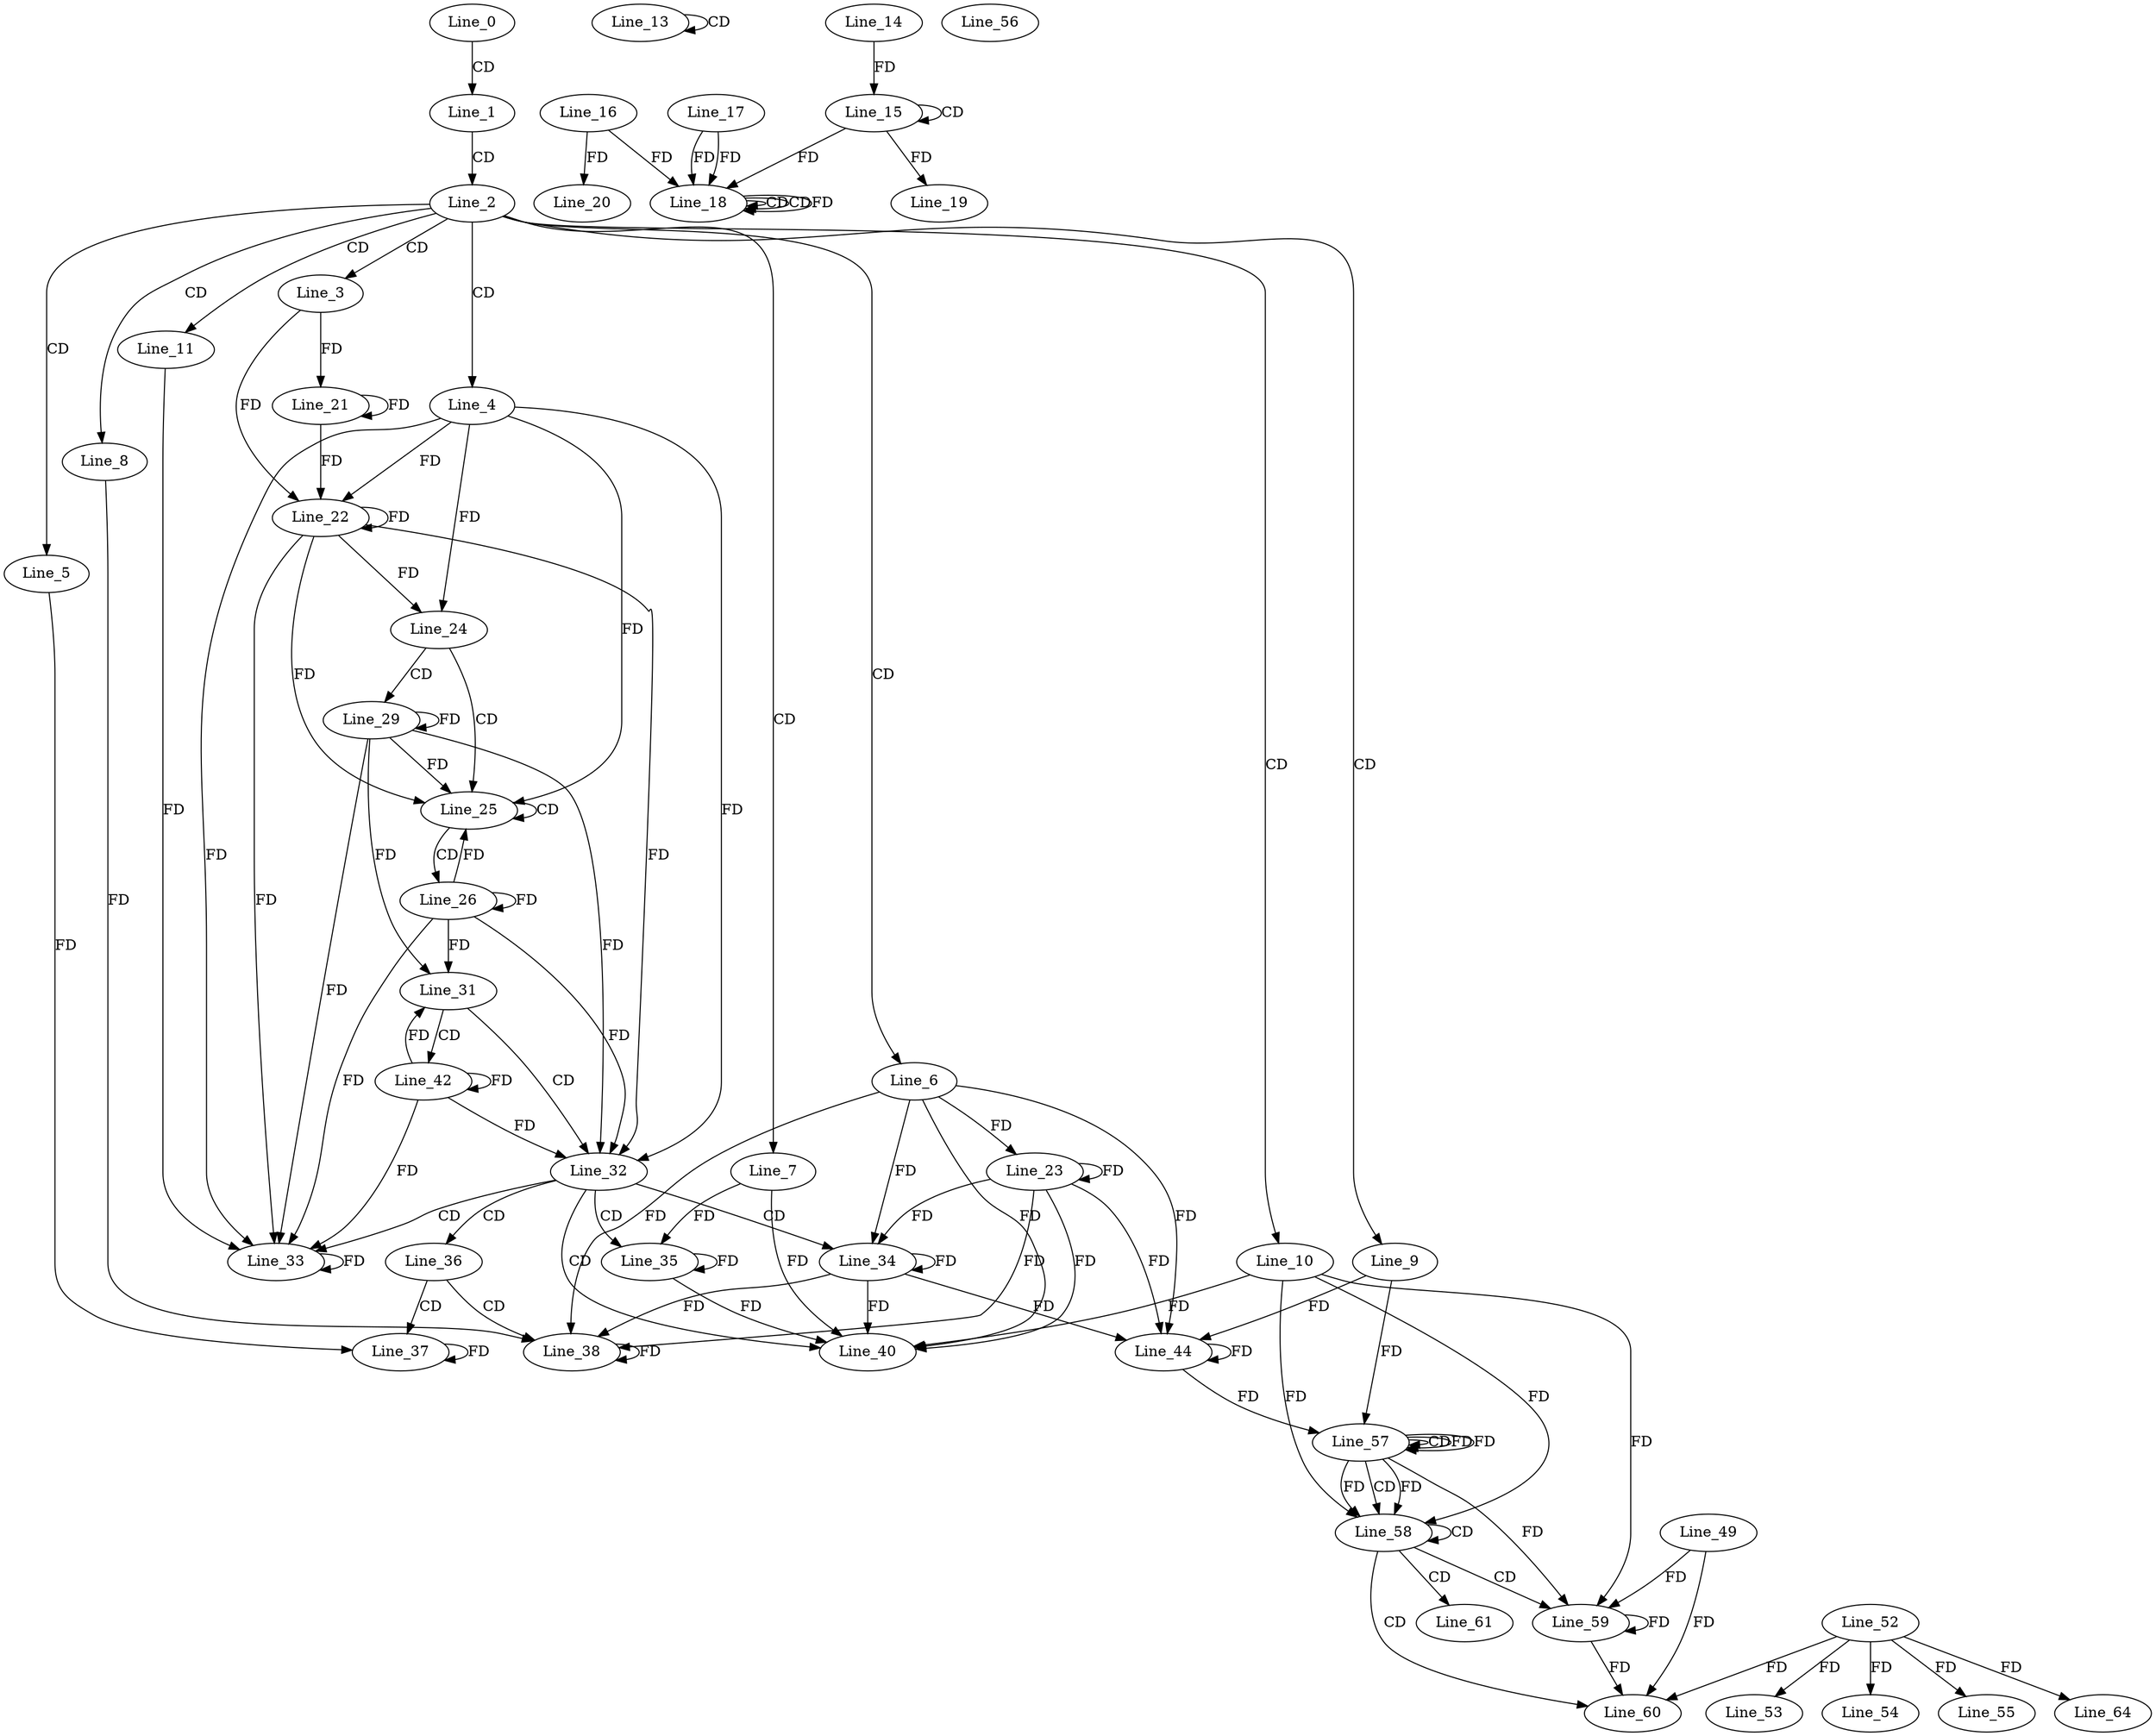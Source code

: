 digraph G {
  Line_0;
  Line_1;
  Line_2;
  Line_3;
  Line_4;
  Line_5;
  Line_6;
  Line_7;
  Line_8;
  Line_9;
  Line_10;
  Line_11;
  Line_13;
  Line_13;
  Line_15;
  Line_15;
  Line_14;
  Line_18;
  Line_17;
  Line_18;
  Line_18;
  Line_18;
  Line_16;
  Line_19;
  Line_20;
  Line_21;
  Line_22;
  Line_22;
  Line_23;
  Line_24;
  Line_25;
  Line_25;
  Line_25;
  Line_25;
  Line_26;
  Line_26;
  Line_29;
  Line_29;
  Line_31;
  Line_32;
  Line_32;
  Line_33;
  Line_33;
  Line_34;
  Line_34;
  Line_35;
  Line_35;
  Line_36;
  Line_37;
  Line_38;
  Line_40;
  Line_42;
  Line_42;
  Line_44;
  Line_52;
  Line_53;
  Line_54;
  Line_55;
  Line_56;
  Line_57;
  Line_57;
  Line_57;
  Line_58;
  Line_58;
  Line_59;
  Line_49;
  Line_59;
  Line_60;
  Line_61;
  Line_64;
  Line_0 -> Line_1 [ label="CD" ];
  Line_1 -> Line_2 [ label="CD" ];
  Line_2 -> Line_3 [ label="CD" ];
  Line_2 -> Line_4 [ label="CD" ];
  Line_2 -> Line_5 [ label="CD" ];
  Line_2 -> Line_6 [ label="CD" ];
  Line_2 -> Line_7 [ label="CD" ];
  Line_2 -> Line_8 [ label="CD" ];
  Line_2 -> Line_9 [ label="CD" ];
  Line_2 -> Line_10 [ label="CD" ];
  Line_2 -> Line_11 [ label="CD" ];
  Line_13 -> Line_13 [ label="CD" ];
  Line_15 -> Line_15 [ label="CD" ];
  Line_14 -> Line_15 [ label="FD" ];
  Line_15 -> Line_18 [ label="FD" ];
  Line_17 -> Line_18 [ label="FD" ];
  Line_18 -> Line_18 [ label="CD" ];
  Line_18 -> Line_18 [ label="CD" ];
  Line_16 -> Line_18 [ label="FD" ];
  Line_17 -> Line_18 [ label="FD" ];
  Line_18 -> Line_18 [ label="FD" ];
  Line_15 -> Line_19 [ label="FD" ];
  Line_16 -> Line_20 [ label="FD" ];
  Line_3 -> Line_21 [ label="FD" ];
  Line_21 -> Line_21 [ label="FD" ];
  Line_4 -> Line_22 [ label="FD" ];
  Line_22 -> Line_22 [ label="FD" ];
  Line_3 -> Line_22 [ label="FD" ];
  Line_21 -> Line_22 [ label="FD" ];
  Line_6 -> Line_23 [ label="FD" ];
  Line_23 -> Line_23 [ label="FD" ];
  Line_4 -> Line_24 [ label="FD" ];
  Line_22 -> Line_24 [ label="FD" ];
  Line_24 -> Line_25 [ label="CD" ];
  Line_25 -> Line_25 [ label="CD" ];
  Line_4 -> Line_25 [ label="FD" ];
  Line_22 -> Line_25 [ label="FD" ];
  Line_25 -> Line_26 [ label="CD" ];
  Line_26 -> Line_26 [ label="FD" ];
  Line_24 -> Line_29 [ label="CD" ];
  Line_29 -> Line_29 [ label="FD" ];
  Line_26 -> Line_31 [ label="FD" ];
  Line_29 -> Line_31 [ label="FD" ];
  Line_31 -> Line_32 [ label="CD" ];
  Line_26 -> Line_32 [ label="FD" ];
  Line_29 -> Line_32 [ label="FD" ];
  Line_4 -> Line_32 [ label="FD" ];
  Line_22 -> Line_32 [ label="FD" ];
  Line_32 -> Line_33 [ label="CD" ];
  Line_33 -> Line_33 [ label="FD" ];
  Line_11 -> Line_33 [ label="FD" ];
  Line_26 -> Line_33 [ label="FD" ];
  Line_29 -> Line_33 [ label="FD" ];
  Line_4 -> Line_33 [ label="FD" ];
  Line_22 -> Line_33 [ label="FD" ];
  Line_32 -> Line_34 [ label="CD" ];
  Line_34 -> Line_34 [ label="FD" ];
  Line_6 -> Line_34 [ label="FD" ];
  Line_23 -> Line_34 [ label="FD" ];
  Line_32 -> Line_35 [ label="CD" ];
  Line_35 -> Line_35 [ label="FD" ];
  Line_7 -> Line_35 [ label="FD" ];
  Line_32 -> Line_36 [ label="CD" ];
  Line_36 -> Line_37 [ label="CD" ];
  Line_37 -> Line_37 [ label="FD" ];
  Line_5 -> Line_37 [ label="FD" ];
  Line_36 -> Line_38 [ label="CD" ];
  Line_38 -> Line_38 [ label="FD" ];
  Line_8 -> Line_38 [ label="FD" ];
  Line_34 -> Line_38 [ label="FD" ];
  Line_6 -> Line_38 [ label="FD" ];
  Line_23 -> Line_38 [ label="FD" ];
  Line_32 -> Line_40 [ label="CD" ];
  Line_10 -> Line_40 [ label="FD" ];
  Line_34 -> Line_40 [ label="FD" ];
  Line_6 -> Line_40 [ label="FD" ];
  Line_23 -> Line_40 [ label="FD" ];
  Line_35 -> Line_40 [ label="FD" ];
  Line_7 -> Line_40 [ label="FD" ];
  Line_31 -> Line_42 [ label="CD" ];
  Line_42 -> Line_42 [ label="FD" ];
  Line_9 -> Line_44 [ label="FD" ];
  Line_44 -> Line_44 [ label="FD" ];
  Line_34 -> Line_44 [ label="FD" ];
  Line_6 -> Line_44 [ label="FD" ];
  Line_23 -> Line_44 [ label="FD" ];
  Line_52 -> Line_53 [ label="FD" ];
  Line_52 -> Line_54 [ label="FD" ];
  Line_52 -> Line_55 [ label="FD" ];
  Line_9 -> Line_57 [ label="FD" ];
  Line_44 -> Line_57 [ label="FD" ];
  Line_57 -> Line_57 [ label="CD" ];
  Line_57 -> Line_57 [ label="FD" ];
  Line_57 -> Line_58 [ label="CD" ];
  Line_10 -> Line_58 [ label="FD" ];
  Line_57 -> Line_58 [ label="FD" ];
  Line_58 -> Line_58 [ label="CD" ];
  Line_10 -> Line_58 [ label="FD" ];
  Line_57 -> Line_58 [ label="FD" ];
  Line_58 -> Line_59 [ label="CD" ];
  Line_59 -> Line_59 [ label="FD" ];
  Line_49 -> Line_59 [ label="FD" ];
  Line_10 -> Line_59 [ label="FD" ];
  Line_57 -> Line_59 [ label="FD" ];
  Line_58 -> Line_60 [ label="CD" ];
  Line_52 -> Line_60 [ label="FD" ];
  Line_59 -> Line_60 [ label="FD" ];
  Line_49 -> Line_60 [ label="FD" ];
  Line_58 -> Line_61 [ label="CD" ];
  Line_52 -> Line_64 [ label="FD" ];
  Line_26 -> Line_25 [ label="FD" ];
  Line_29 -> Line_25 [ label="FD" ];
  Line_42 -> Line_31 [ label="FD" ];
  Line_42 -> Line_32 [ label="FD" ];
  Line_42 -> Line_33 [ label="FD" ];
  Line_57 -> Line_57 [ label="FD" ];
}
